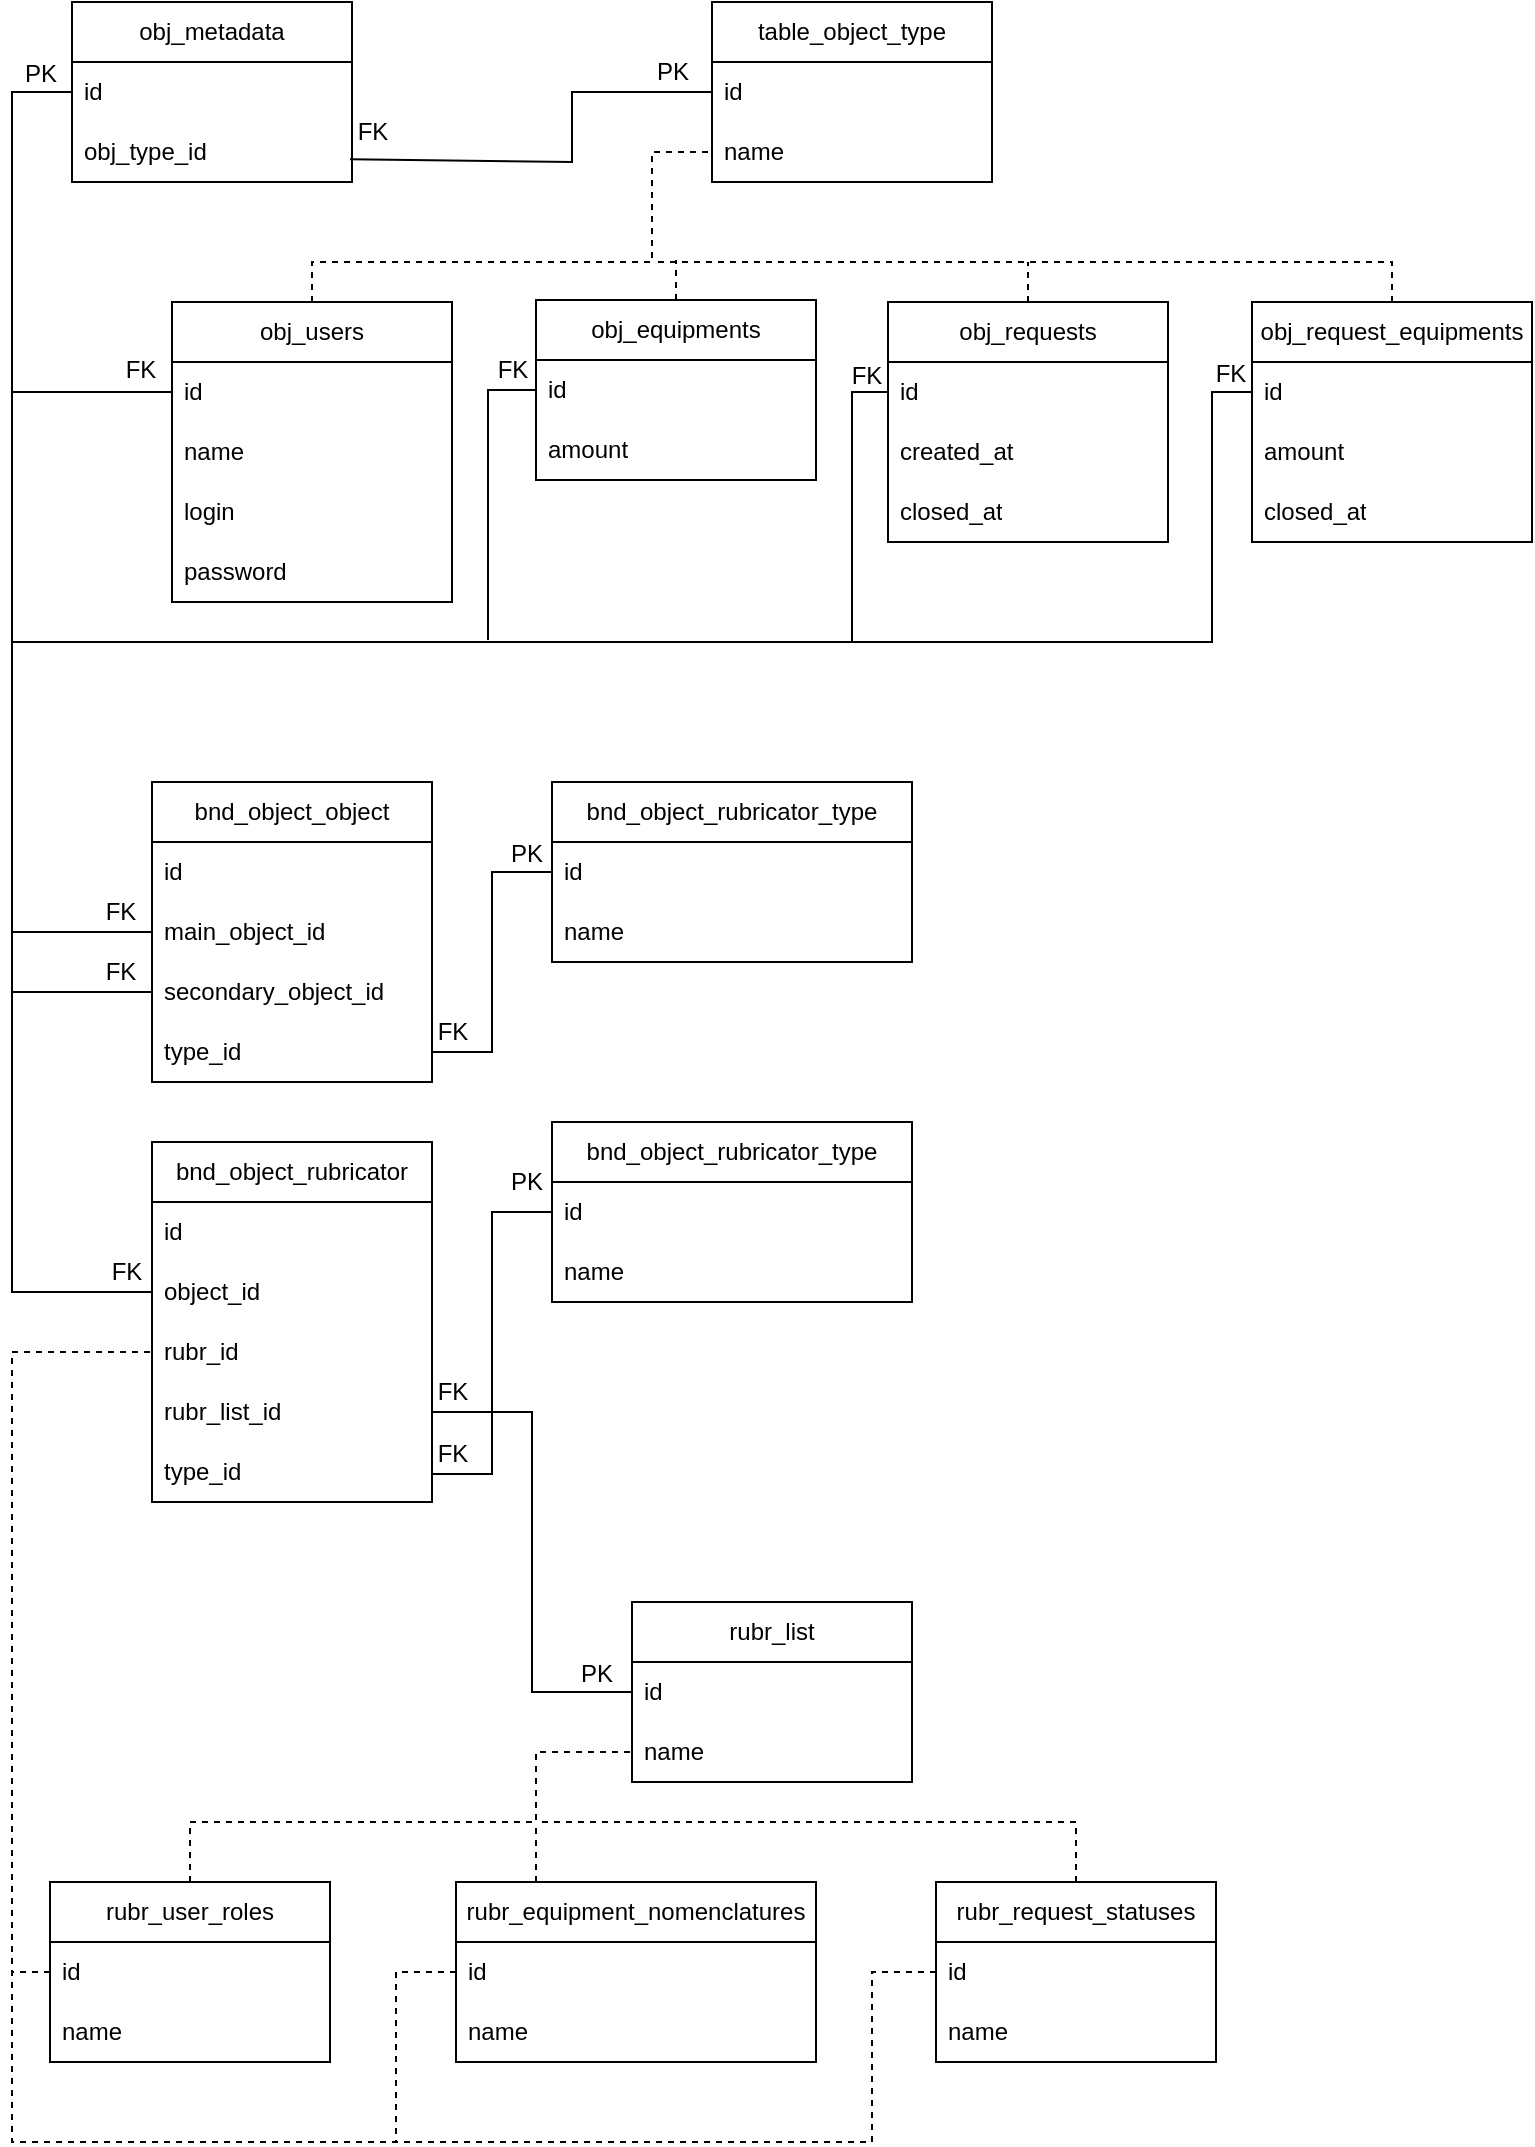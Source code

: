 <mxfile version="26.2.15">
  <diagram name="Страница — 1" id="bLrMLPar97oH9QPDvLtB">
    <mxGraphModel dx="888" dy="522" grid="1" gridSize="10" guides="1" tooltips="1" connect="1" arrows="1" fold="1" page="1" pageScale="1" pageWidth="827" pageHeight="1169" math="0" shadow="0">
      <root>
        <mxCell id="0" />
        <mxCell id="1" parent="0" />
        <mxCell id="9yVn5tu1MOSAHcyBRN-_-1" value="obj_users" style="swimlane;fontStyle=0;childLayout=stackLayout;horizontal=1;startSize=30;horizontalStack=0;resizeParent=1;resizeParentMax=0;resizeLast=0;collapsible=1;marginBottom=0;whiteSpace=wrap;html=1;" parent="1" vertex="1">
          <mxGeometry x="120" y="160" width="140" height="150" as="geometry" />
        </mxCell>
        <mxCell id="mxWsvHkhdjBiguELYli5-2" value="" style="endArrow=none;html=1;rounded=0;entryX=0;entryY=0.5;entryDx=0;entryDy=0;" parent="9yVn5tu1MOSAHcyBRN-_-1" target="9yVn5tu1MOSAHcyBRN-_-2" edge="1">
          <mxGeometry width="50" height="50" relative="1" as="geometry">
            <mxPoint x="-80" y="45" as="sourcePoint" />
            <mxPoint x="-50" y="100" as="targetPoint" />
            <Array as="points" />
          </mxGeometry>
        </mxCell>
        <mxCell id="9yVn5tu1MOSAHcyBRN-_-2" value="id" style="text;strokeColor=none;fillColor=none;align=left;verticalAlign=middle;spacingLeft=4;spacingRight=4;overflow=hidden;points=[[0,0.5],[1,0.5]];portConstraint=eastwest;rotatable=0;whiteSpace=wrap;html=1;" parent="9yVn5tu1MOSAHcyBRN-_-1" vertex="1">
          <mxGeometry y="30" width="140" height="30" as="geometry" />
        </mxCell>
        <mxCell id="9yVn5tu1MOSAHcyBRN-_-3" value="name" style="text;strokeColor=none;fillColor=none;align=left;verticalAlign=middle;spacingLeft=4;spacingRight=4;overflow=hidden;points=[[0,0.5],[1,0.5]];portConstraint=eastwest;rotatable=0;whiteSpace=wrap;html=1;" parent="9yVn5tu1MOSAHcyBRN-_-1" vertex="1">
          <mxGeometry y="60" width="140" height="30" as="geometry" />
        </mxCell>
        <mxCell id="9yVn5tu1MOSAHcyBRN-_-4" value="login" style="text;strokeColor=none;fillColor=none;align=left;verticalAlign=middle;spacingLeft=4;spacingRight=4;overflow=hidden;points=[[0,0.5],[1,0.5]];portConstraint=eastwest;rotatable=0;whiteSpace=wrap;html=1;" parent="9yVn5tu1MOSAHcyBRN-_-1" vertex="1">
          <mxGeometry y="90" width="140" height="30" as="geometry" />
        </mxCell>
        <mxCell id="9yVn5tu1MOSAHcyBRN-_-5" value="password" style="text;strokeColor=none;fillColor=none;align=left;verticalAlign=middle;spacingLeft=4;spacingRight=4;overflow=hidden;points=[[0,0.5],[1,0.5]];portConstraint=eastwest;rotatable=0;whiteSpace=wrap;html=1;" parent="9yVn5tu1MOSAHcyBRN-_-1" vertex="1">
          <mxGeometry y="120" width="140" height="30" as="geometry" />
        </mxCell>
        <mxCell id="9yVn5tu1MOSAHcyBRN-_-6" value="obj_equipments" style="swimlane;fontStyle=0;childLayout=stackLayout;horizontal=1;startSize=30;horizontalStack=0;resizeParent=1;resizeParentMax=0;resizeLast=0;collapsible=1;marginBottom=0;whiteSpace=wrap;html=1;" parent="1" vertex="1">
          <mxGeometry x="302" y="159" width="140" height="90" as="geometry" />
        </mxCell>
        <mxCell id="9yVn5tu1MOSAHcyBRN-_-7" value="id" style="text;strokeColor=none;fillColor=none;align=left;verticalAlign=middle;spacingLeft=4;spacingRight=4;overflow=hidden;points=[[0,0.5],[1,0.5]];portConstraint=eastwest;rotatable=0;whiteSpace=wrap;html=1;" parent="9yVn5tu1MOSAHcyBRN-_-6" vertex="1">
          <mxGeometry y="30" width="140" height="30" as="geometry" />
        </mxCell>
        <mxCell id="9yVn5tu1MOSAHcyBRN-_-8" value="amount" style="text;strokeColor=none;fillColor=none;align=left;verticalAlign=middle;spacingLeft=4;spacingRight=4;overflow=hidden;points=[[0,0.5],[1,0.5]];portConstraint=eastwest;rotatable=0;whiteSpace=wrap;html=1;" parent="9yVn5tu1MOSAHcyBRN-_-6" vertex="1">
          <mxGeometry y="60" width="140" height="30" as="geometry" />
        </mxCell>
        <mxCell id="9yVn5tu1MOSAHcyBRN-_-10" value="obj_requests" style="swimlane;fontStyle=0;childLayout=stackLayout;horizontal=1;startSize=30;horizontalStack=0;resizeParent=1;resizeParentMax=0;resizeLast=0;collapsible=1;marginBottom=0;whiteSpace=wrap;html=1;" parent="1" vertex="1">
          <mxGeometry x="478" y="160" width="140" height="120" as="geometry" />
        </mxCell>
        <mxCell id="9yVn5tu1MOSAHcyBRN-_-11" value="id" style="text;strokeColor=none;fillColor=none;align=left;verticalAlign=middle;spacingLeft=4;spacingRight=4;overflow=hidden;points=[[0,0.5],[1,0.5]];portConstraint=eastwest;rotatable=0;whiteSpace=wrap;html=1;" parent="9yVn5tu1MOSAHcyBRN-_-10" vertex="1">
          <mxGeometry y="30" width="140" height="30" as="geometry" />
        </mxCell>
        <mxCell id="9yVn5tu1MOSAHcyBRN-_-12" value="created_at" style="text;strokeColor=none;fillColor=none;align=left;verticalAlign=middle;spacingLeft=4;spacingRight=4;overflow=hidden;points=[[0,0.5],[1,0.5]];portConstraint=eastwest;rotatable=0;whiteSpace=wrap;html=1;" parent="9yVn5tu1MOSAHcyBRN-_-10" vertex="1">
          <mxGeometry y="60" width="140" height="30" as="geometry" />
        </mxCell>
        <mxCell id="9yVn5tu1MOSAHcyBRN-_-13" value="closed_at" style="text;strokeColor=none;fillColor=none;align=left;verticalAlign=middle;spacingLeft=4;spacingRight=4;overflow=hidden;points=[[0,0.5],[1,0.5]];portConstraint=eastwest;rotatable=0;whiteSpace=wrap;html=1;" parent="9yVn5tu1MOSAHcyBRN-_-10" vertex="1">
          <mxGeometry y="90" width="140" height="30" as="geometry" />
        </mxCell>
        <mxCell id="9yVn5tu1MOSAHcyBRN-_-14" value="obj_request_equipments" style="swimlane;fontStyle=0;childLayout=stackLayout;horizontal=1;startSize=30;horizontalStack=0;resizeParent=1;resizeParentMax=0;resizeLast=0;collapsible=1;marginBottom=0;whiteSpace=wrap;html=1;" parent="1" vertex="1">
          <mxGeometry x="660" y="160" width="140" height="120" as="geometry" />
        </mxCell>
        <mxCell id="9yVn5tu1MOSAHcyBRN-_-15" value="id" style="text;strokeColor=none;fillColor=none;align=left;verticalAlign=middle;spacingLeft=4;spacingRight=4;overflow=hidden;points=[[0,0.5],[1,0.5]];portConstraint=eastwest;rotatable=0;whiteSpace=wrap;html=1;" parent="9yVn5tu1MOSAHcyBRN-_-14" vertex="1">
          <mxGeometry y="30" width="140" height="30" as="geometry" />
        </mxCell>
        <mxCell id="9yVn5tu1MOSAHcyBRN-_-16" value="amount" style="text;strokeColor=none;fillColor=none;align=left;verticalAlign=middle;spacingLeft=4;spacingRight=4;overflow=hidden;points=[[0,0.5],[1,0.5]];portConstraint=eastwest;rotatable=0;whiteSpace=wrap;html=1;" parent="9yVn5tu1MOSAHcyBRN-_-14" vertex="1">
          <mxGeometry y="60" width="140" height="30" as="geometry" />
        </mxCell>
        <mxCell id="9yVn5tu1MOSAHcyBRN-_-17" value="closed_at" style="text;strokeColor=none;fillColor=none;align=left;verticalAlign=middle;spacingLeft=4;spacingRight=4;overflow=hidden;points=[[0,0.5],[1,0.5]];portConstraint=eastwest;rotatable=0;whiteSpace=wrap;html=1;" parent="9yVn5tu1MOSAHcyBRN-_-14" vertex="1">
          <mxGeometry y="90" width="140" height="30" as="geometry" />
        </mxCell>
        <mxCell id="9yVn5tu1MOSAHcyBRN-_-18" value="table_object_type" style="swimlane;fontStyle=0;childLayout=stackLayout;horizontal=1;startSize=30;horizontalStack=0;resizeParent=1;resizeParentMax=0;resizeLast=0;collapsible=1;marginBottom=0;whiteSpace=wrap;html=1;" parent="1" vertex="1">
          <mxGeometry x="390" y="10" width="140" height="90" as="geometry" />
        </mxCell>
        <mxCell id="9yVn5tu1MOSAHcyBRN-_-19" value="id" style="text;strokeColor=none;fillColor=none;align=left;verticalAlign=middle;spacingLeft=4;spacingRight=4;overflow=hidden;points=[[0,0.5],[1,0.5]];portConstraint=eastwest;rotatable=0;whiteSpace=wrap;html=1;" parent="9yVn5tu1MOSAHcyBRN-_-18" vertex="1">
          <mxGeometry y="30" width="140" height="30" as="geometry" />
        </mxCell>
        <mxCell id="9yVn5tu1MOSAHcyBRN-_-20" value="name" style="text;strokeColor=none;fillColor=none;align=left;verticalAlign=middle;spacingLeft=4;spacingRight=4;overflow=hidden;points=[[0,0.5],[1,0.5]];portConstraint=eastwest;rotatable=0;whiteSpace=wrap;html=1;" parent="9yVn5tu1MOSAHcyBRN-_-18" vertex="1">
          <mxGeometry y="60" width="140" height="30" as="geometry" />
        </mxCell>
        <mxCell id="9yVn5tu1MOSAHcyBRN-_-27" value="obj_metadata" style="swimlane;fontStyle=0;childLayout=stackLayout;horizontal=1;startSize=30;horizontalStack=0;resizeParent=1;resizeParentMax=0;resizeLast=0;collapsible=1;marginBottom=0;whiteSpace=wrap;html=1;" parent="1" vertex="1">
          <mxGeometry x="70" y="10" width="140" height="90" as="geometry" />
        </mxCell>
        <mxCell id="9yVn5tu1MOSAHcyBRN-_-28" value="id" style="text;strokeColor=none;fillColor=none;align=left;verticalAlign=middle;spacingLeft=4;spacingRight=4;overflow=hidden;points=[[0,0.5],[1,0.5]];portConstraint=eastwest;rotatable=0;whiteSpace=wrap;html=1;" parent="9yVn5tu1MOSAHcyBRN-_-27" vertex="1">
          <mxGeometry y="30" width="140" height="30" as="geometry" />
        </mxCell>
        <mxCell id="9yVn5tu1MOSAHcyBRN-_-29" value="obj_type_id" style="text;strokeColor=none;fillColor=none;align=left;verticalAlign=middle;spacingLeft=4;spacingRight=4;overflow=hidden;points=[[0,0.5],[1,0.5]];portConstraint=eastwest;rotatable=0;whiteSpace=wrap;html=1;" parent="9yVn5tu1MOSAHcyBRN-_-27" vertex="1">
          <mxGeometry y="60" width="140" height="30" as="geometry" />
        </mxCell>
        <mxCell id="9yVn5tu1MOSAHcyBRN-_-31" value="" style="endArrow=none;html=1;rounded=0;exitX=0.993;exitY=0.621;exitDx=0;exitDy=0;entryX=0;entryY=0.5;entryDx=0;entryDy=0;exitPerimeter=0;" parent="1" source="9yVn5tu1MOSAHcyBRN-_-29" target="9yVn5tu1MOSAHcyBRN-_-19" edge="1">
          <mxGeometry width="50" height="50" relative="1" as="geometry">
            <mxPoint x="400" y="310" as="sourcePoint" />
            <mxPoint x="450" y="260" as="targetPoint" />
            <Array as="points">
              <mxPoint x="320" y="90" />
              <mxPoint x="320" y="55" />
            </Array>
          </mxGeometry>
        </mxCell>
        <mxCell id="9yVn5tu1MOSAHcyBRN-_-37" value="bnd_object_rubricator" style="swimlane;fontStyle=0;childLayout=stackLayout;horizontal=1;startSize=30;horizontalStack=0;resizeParent=1;resizeParentMax=0;resizeLast=0;collapsible=1;marginBottom=0;whiteSpace=wrap;html=1;" parent="1" vertex="1">
          <mxGeometry x="110" y="580" width="140" height="180" as="geometry" />
        </mxCell>
        <mxCell id="9yVn5tu1MOSAHcyBRN-_-38" value="id" style="text;strokeColor=none;fillColor=none;align=left;verticalAlign=middle;spacingLeft=4;spacingRight=4;overflow=hidden;points=[[0,0.5],[1,0.5]];portConstraint=eastwest;rotatable=0;whiteSpace=wrap;html=1;" parent="9yVn5tu1MOSAHcyBRN-_-37" vertex="1">
          <mxGeometry y="30" width="140" height="30" as="geometry" />
        </mxCell>
        <mxCell id="9yVn5tu1MOSAHcyBRN-_-39" value="object_id" style="text;strokeColor=none;fillColor=none;align=left;verticalAlign=middle;spacingLeft=4;spacingRight=4;overflow=hidden;points=[[0,0.5],[1,0.5]];portConstraint=eastwest;rotatable=0;whiteSpace=wrap;html=1;" parent="9yVn5tu1MOSAHcyBRN-_-37" vertex="1">
          <mxGeometry y="60" width="140" height="30" as="geometry" />
        </mxCell>
        <mxCell id="9yVn5tu1MOSAHcyBRN-_-42" value="rubr_id" style="text;strokeColor=none;fillColor=none;align=left;verticalAlign=middle;spacingLeft=4;spacingRight=4;overflow=hidden;points=[[0,0.5],[1,0.5]];portConstraint=eastwest;rotatable=0;whiteSpace=wrap;html=1;" parent="9yVn5tu1MOSAHcyBRN-_-37" vertex="1">
          <mxGeometry y="90" width="140" height="30" as="geometry" />
        </mxCell>
        <mxCell id="9yVn5tu1MOSAHcyBRN-_-40" value="rubr_list_id" style="text;strokeColor=none;fillColor=none;align=left;verticalAlign=middle;spacingLeft=4;spacingRight=4;overflow=hidden;points=[[0,0.5],[1,0.5]];portConstraint=eastwest;rotatable=0;whiteSpace=wrap;html=1;" parent="9yVn5tu1MOSAHcyBRN-_-37" vertex="1">
          <mxGeometry y="120" width="140" height="30" as="geometry" />
        </mxCell>
        <mxCell id="9yVn5tu1MOSAHcyBRN-_-43" value="type_id" style="text;strokeColor=none;fillColor=none;align=left;verticalAlign=middle;spacingLeft=4;spacingRight=4;overflow=hidden;points=[[0,0.5],[1,0.5]];portConstraint=eastwest;rotatable=0;whiteSpace=wrap;html=1;" parent="9yVn5tu1MOSAHcyBRN-_-37" vertex="1">
          <mxGeometry y="150" width="140" height="30" as="geometry" />
        </mxCell>
        <mxCell id="9yVn5tu1MOSAHcyBRN-_-45" value="bnd_object_rubricator_type" style="swimlane;fontStyle=0;childLayout=stackLayout;horizontal=1;startSize=30;horizontalStack=0;resizeParent=1;resizeParentMax=0;resizeLast=0;collapsible=1;marginBottom=0;whiteSpace=wrap;html=1;" parent="1" vertex="1">
          <mxGeometry x="310" y="570" width="180" height="90" as="geometry" />
        </mxCell>
        <mxCell id="9yVn5tu1MOSAHcyBRN-_-46" value="id" style="text;strokeColor=none;fillColor=none;align=left;verticalAlign=middle;spacingLeft=4;spacingRight=4;overflow=hidden;points=[[0,0.5],[1,0.5]];portConstraint=eastwest;rotatable=0;whiteSpace=wrap;html=1;" parent="9yVn5tu1MOSAHcyBRN-_-45" vertex="1">
          <mxGeometry y="30" width="180" height="30" as="geometry" />
        </mxCell>
        <mxCell id="9yVn5tu1MOSAHcyBRN-_-47" value="name" style="text;strokeColor=none;fillColor=none;align=left;verticalAlign=middle;spacingLeft=4;spacingRight=4;overflow=hidden;points=[[0,0.5],[1,0.5]];portConstraint=eastwest;rotatable=0;whiteSpace=wrap;html=1;" parent="9yVn5tu1MOSAHcyBRN-_-45" vertex="1">
          <mxGeometry y="60" width="180" height="30" as="geometry" />
        </mxCell>
        <mxCell id="9yVn5tu1MOSAHcyBRN-_-50" value="bnd_object_object" style="swimlane;fontStyle=0;childLayout=stackLayout;horizontal=1;startSize=30;horizontalStack=0;resizeParent=1;resizeParentMax=0;resizeLast=0;collapsible=1;marginBottom=0;whiteSpace=wrap;html=1;" parent="1" vertex="1">
          <mxGeometry x="110" y="400" width="140" height="150" as="geometry" />
        </mxCell>
        <mxCell id="9yVn5tu1MOSAHcyBRN-_-51" value="id" style="text;strokeColor=none;fillColor=none;align=left;verticalAlign=middle;spacingLeft=4;spacingRight=4;overflow=hidden;points=[[0,0.5],[1,0.5]];portConstraint=eastwest;rotatable=0;whiteSpace=wrap;html=1;" parent="9yVn5tu1MOSAHcyBRN-_-50" vertex="1">
          <mxGeometry y="30" width="140" height="30" as="geometry" />
        </mxCell>
        <mxCell id="9yVn5tu1MOSAHcyBRN-_-52" value="main_object_id" style="text;strokeColor=none;fillColor=none;align=left;verticalAlign=middle;spacingLeft=4;spacingRight=4;overflow=hidden;points=[[0,0.5],[1,0.5]];portConstraint=eastwest;rotatable=0;whiteSpace=wrap;html=1;" parent="9yVn5tu1MOSAHcyBRN-_-50" vertex="1">
          <mxGeometry y="60" width="140" height="30" as="geometry" />
        </mxCell>
        <mxCell id="9yVn5tu1MOSAHcyBRN-_-53" value="secondary_object_id" style="text;strokeColor=none;fillColor=none;align=left;verticalAlign=middle;spacingLeft=4;spacingRight=4;overflow=hidden;points=[[0,0.5],[1,0.5]];portConstraint=eastwest;rotatable=0;whiteSpace=wrap;html=1;" parent="9yVn5tu1MOSAHcyBRN-_-50" vertex="1">
          <mxGeometry y="90" width="140" height="30" as="geometry" />
        </mxCell>
        <mxCell id="9yVn5tu1MOSAHcyBRN-_-56" value="type_id" style="text;strokeColor=none;fillColor=none;align=left;verticalAlign=middle;spacingLeft=4;spacingRight=4;overflow=hidden;points=[[0,0.5],[1,0.5]];portConstraint=eastwest;rotatable=0;whiteSpace=wrap;html=1;" parent="9yVn5tu1MOSAHcyBRN-_-50" vertex="1">
          <mxGeometry y="120" width="140" height="30" as="geometry" />
        </mxCell>
        <mxCell id="9yVn5tu1MOSAHcyBRN-_-57" value="bnd_object_rubricator_type" style="swimlane;fontStyle=0;childLayout=stackLayout;horizontal=1;startSize=30;horizontalStack=0;resizeParent=1;resizeParentMax=0;resizeLast=0;collapsible=1;marginBottom=0;whiteSpace=wrap;html=1;" parent="1" vertex="1">
          <mxGeometry x="310" y="400" width="180" height="90" as="geometry" />
        </mxCell>
        <mxCell id="9yVn5tu1MOSAHcyBRN-_-58" value="id" style="text;strokeColor=none;fillColor=none;align=left;verticalAlign=middle;spacingLeft=4;spacingRight=4;overflow=hidden;points=[[0,0.5],[1,0.5]];portConstraint=eastwest;rotatable=0;whiteSpace=wrap;html=1;" parent="9yVn5tu1MOSAHcyBRN-_-57" vertex="1">
          <mxGeometry y="30" width="180" height="30" as="geometry" />
        </mxCell>
        <mxCell id="9yVn5tu1MOSAHcyBRN-_-59" value="name" style="text;strokeColor=none;fillColor=none;align=left;verticalAlign=middle;spacingLeft=4;spacingRight=4;overflow=hidden;points=[[0,0.5],[1,0.5]];portConstraint=eastwest;rotatable=0;whiteSpace=wrap;html=1;" parent="9yVn5tu1MOSAHcyBRN-_-57" vertex="1">
          <mxGeometry y="60" width="180" height="30" as="geometry" />
        </mxCell>
        <mxCell id="9yVn5tu1MOSAHcyBRN-_-61" value="rubr_list" style="swimlane;fontStyle=0;childLayout=stackLayout;horizontal=1;startSize=30;horizontalStack=0;resizeParent=1;resizeParentMax=0;resizeLast=0;collapsible=1;marginBottom=0;whiteSpace=wrap;html=1;" parent="1" vertex="1">
          <mxGeometry x="350" y="810" width="140" height="90" as="geometry" />
        </mxCell>
        <mxCell id="9yVn5tu1MOSAHcyBRN-_-62" value="id" style="text;strokeColor=none;fillColor=none;align=left;verticalAlign=middle;spacingLeft=4;spacingRight=4;overflow=hidden;points=[[0,0.5],[1,0.5]];portConstraint=eastwest;rotatable=0;whiteSpace=wrap;html=1;" parent="9yVn5tu1MOSAHcyBRN-_-61" vertex="1">
          <mxGeometry y="30" width="140" height="30" as="geometry" />
        </mxCell>
        <mxCell id="9yVn5tu1MOSAHcyBRN-_-63" value="name" style="text;strokeColor=none;fillColor=none;align=left;verticalAlign=middle;spacingLeft=4;spacingRight=4;overflow=hidden;points=[[0,0.5],[1,0.5]];portConstraint=eastwest;rotatable=0;whiteSpace=wrap;html=1;" parent="9yVn5tu1MOSAHcyBRN-_-61" vertex="1">
          <mxGeometry y="60" width="140" height="30" as="geometry" />
        </mxCell>
        <mxCell id="9yVn5tu1MOSAHcyBRN-_-64" value="rubr_user_roles" style="swimlane;fontStyle=0;childLayout=stackLayout;horizontal=1;startSize=30;horizontalStack=0;resizeParent=1;resizeParentMax=0;resizeLast=0;collapsible=1;marginBottom=0;whiteSpace=wrap;html=1;" parent="1" vertex="1">
          <mxGeometry x="59" y="950" width="140" height="90" as="geometry" />
        </mxCell>
        <mxCell id="9yVn5tu1MOSAHcyBRN-_-65" value="id" style="text;strokeColor=none;fillColor=none;align=left;verticalAlign=middle;spacingLeft=4;spacingRight=4;overflow=hidden;points=[[0,0.5],[1,0.5]];portConstraint=eastwest;rotatable=0;whiteSpace=wrap;html=1;" parent="9yVn5tu1MOSAHcyBRN-_-64" vertex="1">
          <mxGeometry y="30" width="140" height="30" as="geometry" />
        </mxCell>
        <mxCell id="9yVn5tu1MOSAHcyBRN-_-66" value="name" style="text;strokeColor=none;fillColor=none;align=left;verticalAlign=middle;spacingLeft=4;spacingRight=4;overflow=hidden;points=[[0,0.5],[1,0.5]];portConstraint=eastwest;rotatable=0;whiteSpace=wrap;html=1;" parent="9yVn5tu1MOSAHcyBRN-_-64" vertex="1">
          <mxGeometry y="60" width="140" height="30" as="geometry" />
        </mxCell>
        <mxCell id="9yVn5tu1MOSAHcyBRN-_-68" value="rubr_request_statuses" style="swimlane;fontStyle=0;childLayout=stackLayout;horizontal=1;startSize=30;horizontalStack=0;resizeParent=1;resizeParentMax=0;resizeLast=0;collapsible=1;marginBottom=0;whiteSpace=wrap;html=1;" parent="1" vertex="1">
          <mxGeometry x="502" y="950" width="140" height="90" as="geometry" />
        </mxCell>
        <mxCell id="9yVn5tu1MOSAHcyBRN-_-69" value="id" style="text;strokeColor=none;fillColor=none;align=left;verticalAlign=middle;spacingLeft=4;spacingRight=4;overflow=hidden;points=[[0,0.5],[1,0.5]];portConstraint=eastwest;rotatable=0;whiteSpace=wrap;html=1;" parent="9yVn5tu1MOSAHcyBRN-_-68" vertex="1">
          <mxGeometry y="30" width="140" height="30" as="geometry" />
        </mxCell>
        <mxCell id="9yVn5tu1MOSAHcyBRN-_-70" value="name" style="text;strokeColor=none;fillColor=none;align=left;verticalAlign=middle;spacingLeft=4;spacingRight=4;overflow=hidden;points=[[0,0.5],[1,0.5]];portConstraint=eastwest;rotatable=0;whiteSpace=wrap;html=1;" parent="9yVn5tu1MOSAHcyBRN-_-68" vertex="1">
          <mxGeometry y="60" width="140" height="30" as="geometry" />
        </mxCell>
        <mxCell id="9yVn5tu1MOSAHcyBRN-_-71" value="rubr_equipment_nomenclatures" style="swimlane;fontStyle=0;childLayout=stackLayout;horizontal=1;startSize=30;horizontalStack=0;resizeParent=1;resizeParentMax=0;resizeLast=0;collapsible=1;marginBottom=0;whiteSpace=wrap;html=1;" parent="1" vertex="1">
          <mxGeometry x="262" y="950" width="180" height="90" as="geometry" />
        </mxCell>
        <mxCell id="9yVn5tu1MOSAHcyBRN-_-72" value="id" style="text;strokeColor=none;fillColor=none;align=left;verticalAlign=middle;spacingLeft=4;spacingRight=4;overflow=hidden;points=[[0,0.5],[1,0.5]];portConstraint=eastwest;rotatable=0;whiteSpace=wrap;html=1;" parent="9yVn5tu1MOSAHcyBRN-_-71" vertex="1">
          <mxGeometry y="30" width="180" height="30" as="geometry" />
        </mxCell>
        <mxCell id="9yVn5tu1MOSAHcyBRN-_-73" value="name" style="text;strokeColor=none;fillColor=none;align=left;verticalAlign=middle;spacingLeft=4;spacingRight=4;overflow=hidden;points=[[0,0.5],[1,0.5]];portConstraint=eastwest;rotatable=0;whiteSpace=wrap;html=1;" parent="9yVn5tu1MOSAHcyBRN-_-71" vertex="1">
          <mxGeometry y="60" width="180" height="30" as="geometry" />
        </mxCell>
        <mxCell id="y9WzkXpqN7y2kiezJbfK-1" value="FK" style="text;html=1;align=center;verticalAlign=middle;resizable=0;points=[];autosize=1;strokeColor=none;fillColor=none;" parent="1" vertex="1">
          <mxGeometry x="200" y="60" width="40" height="30" as="geometry" />
        </mxCell>
        <mxCell id="y9WzkXpqN7y2kiezJbfK-2" value="P&lt;span style=&quot;background-color: transparent; color: light-dark(rgb(0, 0, 0), rgb(255, 255, 255));&quot;&gt;K&lt;/span&gt;" style="text;html=1;align=center;verticalAlign=middle;resizable=0;points=[];autosize=1;strokeColor=none;fillColor=none;" parent="1" vertex="1">
          <mxGeometry x="350" y="30" width="40" height="30" as="geometry" />
        </mxCell>
        <mxCell id="y9WzkXpqN7y2kiezJbfK-3" value="" style="endArrow=none;html=1;rounded=0;exitX=0;exitY=0.5;exitDx=0;exitDy=0;entryX=0;entryY=0.5;entryDx=0;entryDy=0;" parent="1" source="9yVn5tu1MOSAHcyBRN-_-52" target="9yVn5tu1MOSAHcyBRN-_-28" edge="1">
          <mxGeometry width="50" height="50" relative="1" as="geometry">
            <mxPoint x="10" y="374" as="sourcePoint" />
            <mxPoint x="40" y="50" as="targetPoint" />
            <Array as="points">
              <mxPoint x="40" y="475" />
              <mxPoint x="40" y="55" />
            </Array>
          </mxGeometry>
        </mxCell>
        <mxCell id="y9WzkXpqN7y2kiezJbfK-4" value="FK" style="text;html=1;align=center;verticalAlign=middle;resizable=0;points=[];autosize=1;strokeColor=none;fillColor=none;" parent="1" vertex="1">
          <mxGeometry x="74" y="450" width="40" height="30" as="geometry" />
        </mxCell>
        <mxCell id="y9WzkXpqN7y2kiezJbfK-6" value="P&lt;span style=&quot;background-color: transparent; color: light-dark(rgb(0, 0, 0), rgb(255, 255, 255));&quot;&gt;K&lt;/span&gt;" style="text;html=1;align=center;verticalAlign=middle;resizable=0;points=[];autosize=1;strokeColor=none;fillColor=none;" parent="1" vertex="1">
          <mxGeometry x="34" y="31" width="40" height="30" as="geometry" />
        </mxCell>
        <mxCell id="y9WzkXpqN7y2kiezJbfK-7" value="" style="endArrow=none;html=1;rounded=0;entryX=0;entryY=0.5;entryDx=0;entryDy=0;" parent="1" target="9yVn5tu1MOSAHcyBRN-_-53" edge="1">
          <mxGeometry width="50" height="50" relative="1" as="geometry">
            <mxPoint x="40" y="470" as="sourcePoint" />
            <mxPoint x="100" y="530" as="targetPoint" />
            <Array as="points">
              <mxPoint x="40" y="505" />
            </Array>
          </mxGeometry>
        </mxCell>
        <mxCell id="y9WzkXpqN7y2kiezJbfK-8" value="FK" style="text;html=1;align=center;verticalAlign=middle;resizable=0;points=[];autosize=1;strokeColor=none;fillColor=none;" parent="1" vertex="1">
          <mxGeometry x="74" y="480" width="40" height="30" as="geometry" />
        </mxCell>
        <mxCell id="y9WzkXpqN7y2kiezJbfK-9" value="" style="endArrow=none;html=1;rounded=0;entryX=0;entryY=0.5;entryDx=0;entryDy=0;exitX=1;exitY=0.5;exitDx=0;exitDy=0;" parent="1" source="9yVn5tu1MOSAHcyBRN-_-40" target="9yVn5tu1MOSAHcyBRN-_-62" edge="1">
          <mxGeometry width="50" height="50" relative="1" as="geometry">
            <mxPoint x="270" y="800" as="sourcePoint" />
            <mxPoint x="340" y="835" as="targetPoint" />
            <Array as="points">
              <mxPoint x="300" y="715" />
              <mxPoint x="300" y="855" />
            </Array>
          </mxGeometry>
        </mxCell>
        <mxCell id="y9WzkXpqN7y2kiezJbfK-10" value="" style="endArrow=none;html=1;rounded=0;entryX=0;entryY=0.5;entryDx=0;entryDy=0;exitX=1;exitY=0.5;exitDx=0;exitDy=0;" parent="1" source="9yVn5tu1MOSAHcyBRN-_-56" target="9yVn5tu1MOSAHcyBRN-_-58" edge="1">
          <mxGeometry width="50" height="50" relative="1" as="geometry">
            <mxPoint x="335" y="500" as="sourcePoint" />
            <mxPoint x="405" y="535" as="targetPoint" />
            <Array as="points">
              <mxPoint x="280" y="535" />
              <mxPoint x="280" y="445" />
            </Array>
          </mxGeometry>
        </mxCell>
        <mxCell id="y9WzkXpqN7y2kiezJbfK-11" value="FK" style="text;html=1;align=center;verticalAlign=middle;resizable=0;points=[];autosize=1;strokeColor=none;fillColor=none;" parent="1" vertex="1">
          <mxGeometry x="240" y="510" width="40" height="30" as="geometry" />
        </mxCell>
        <mxCell id="y9WzkXpqN7y2kiezJbfK-12" value="PK" style="text;html=1;align=center;verticalAlign=middle;resizable=0;points=[];autosize=1;strokeColor=none;fillColor=none;" parent="1" vertex="1">
          <mxGeometry x="277" y="421" width="40" height="30" as="geometry" />
        </mxCell>
        <mxCell id="y9WzkXpqN7y2kiezJbfK-14" value="" style="endArrow=none;html=1;rounded=0;entryX=0;entryY=0.5;entryDx=0;entryDy=0;" parent="1" edge="1">
          <mxGeometry width="50" height="50" relative="1" as="geometry">
            <mxPoint x="40" y="500" as="sourcePoint" />
            <mxPoint x="110" y="655" as="targetPoint" />
            <Array as="points">
              <mxPoint x="40" y="655" />
            </Array>
          </mxGeometry>
        </mxCell>
        <mxCell id="y9WzkXpqN7y2kiezJbfK-15" value="FK" style="text;html=1;align=center;verticalAlign=middle;resizable=0;points=[];autosize=1;strokeColor=none;fillColor=none;" parent="1" vertex="1">
          <mxGeometry x="77" y="630" width="40" height="30" as="geometry" />
        </mxCell>
        <mxCell id="y9WzkXpqN7y2kiezJbfK-16" value="FK" style="text;html=1;align=center;verticalAlign=middle;resizable=0;points=[];autosize=1;strokeColor=none;fillColor=none;" parent="1" vertex="1">
          <mxGeometry x="240" y="690" width="40" height="30" as="geometry" />
        </mxCell>
        <mxCell id="y9WzkXpqN7y2kiezJbfK-17" value="PK" style="text;html=1;align=center;verticalAlign=middle;resizable=0;points=[];autosize=1;strokeColor=none;fillColor=none;" parent="1" vertex="1">
          <mxGeometry x="312" y="831" width="40" height="30" as="geometry" />
        </mxCell>
        <mxCell id="y9WzkXpqN7y2kiezJbfK-21" value="" style="endArrow=none;html=1;rounded=0;entryX=0;entryY=0.5;entryDx=0;entryDy=0;exitX=1;exitY=0.5;exitDx=0;exitDy=0;" parent="1" target="9yVn5tu1MOSAHcyBRN-_-46" edge="1">
          <mxGeometry width="50" height="50" relative="1" as="geometry">
            <mxPoint x="250" y="746" as="sourcePoint" />
            <mxPoint x="310" y="656" as="targetPoint" />
            <Array as="points">
              <mxPoint x="280" y="746" />
              <mxPoint x="280" y="615" />
            </Array>
          </mxGeometry>
        </mxCell>
        <mxCell id="y9WzkXpqN7y2kiezJbfK-22" value="FK" style="text;html=1;align=center;verticalAlign=middle;resizable=0;points=[];autosize=1;strokeColor=none;fillColor=none;" parent="1" vertex="1">
          <mxGeometry x="240" y="721" width="40" height="30" as="geometry" />
        </mxCell>
        <mxCell id="y9WzkXpqN7y2kiezJbfK-23" value="PK" style="text;html=1;align=center;verticalAlign=middle;resizable=0;points=[];autosize=1;strokeColor=none;fillColor=none;" parent="1" vertex="1">
          <mxGeometry x="277" y="585" width="40" height="30" as="geometry" />
        </mxCell>
        <mxCell id="y9WzkXpqN7y2kiezJbfK-25" value="" style="endArrow=none;html=1;rounded=0;exitX=0.5;exitY=0;exitDx=0;exitDy=0;entryX=0;entryY=0.5;entryDx=0;entryDy=0;dashed=1;" parent="1" source="9yVn5tu1MOSAHcyBRN-_-1" target="9yVn5tu1MOSAHcyBRN-_-20" edge="1">
          <mxGeometry width="50" height="50" relative="1" as="geometry">
            <mxPoint x="219" y="99" as="sourcePoint" />
            <mxPoint x="400" y="65" as="targetPoint" />
            <Array as="points">
              <mxPoint x="190" y="140" />
              <mxPoint x="360" y="140" />
              <mxPoint x="360" y="85" />
            </Array>
          </mxGeometry>
        </mxCell>
        <mxCell id="y9WzkXpqN7y2kiezJbfK-28" value="" style="endArrow=none;html=1;rounded=0;exitX=0.5;exitY=0;exitDx=0;exitDy=0;dashed=1;" parent="1" source="9yVn5tu1MOSAHcyBRN-_-14" edge="1">
          <mxGeometry width="50" height="50" relative="1" as="geometry">
            <mxPoint x="200" y="170" as="sourcePoint" />
            <mxPoint x="360" y="140" as="targetPoint" />
            <Array as="points">
              <mxPoint x="730" y="140" />
            </Array>
          </mxGeometry>
        </mxCell>
        <mxCell id="y9WzkXpqN7y2kiezJbfK-29" value="" style="endArrow=none;html=1;rounded=0;exitX=0.5;exitY=0;exitDx=0;exitDy=0;dashed=1;" parent="1" source="9yVn5tu1MOSAHcyBRN-_-10" edge="1">
          <mxGeometry width="50" height="50" relative="1" as="geometry">
            <mxPoint x="778" y="120" as="sourcePoint" />
            <mxPoint x="548" y="140" as="targetPoint" />
            <Array as="points" />
          </mxGeometry>
        </mxCell>
        <mxCell id="y9WzkXpqN7y2kiezJbfK-30" value="" style="endArrow=none;html=1;rounded=0;exitX=0.5;exitY=0;exitDx=0;exitDy=0;dashed=1;" parent="1" source="9yVn5tu1MOSAHcyBRN-_-6" edge="1">
          <mxGeometry width="50" height="50" relative="1" as="geometry">
            <mxPoint x="562" y="169" as="sourcePoint" />
            <mxPoint x="372" y="139" as="targetPoint" />
            <Array as="points" />
          </mxGeometry>
        </mxCell>
        <mxCell id="y9WzkXpqN7y2kiezJbfK-31" value="" style="endArrow=none;html=1;rounded=0;exitX=0.5;exitY=0;exitDx=0;exitDy=0;entryX=0;entryY=0.5;entryDx=0;entryDy=0;dashed=1;" parent="1" source="9yVn5tu1MOSAHcyBRN-_-64" target="9yVn5tu1MOSAHcyBRN-_-63" edge="1">
          <mxGeometry width="50" height="50" relative="1" as="geometry">
            <mxPoint x="132" y="965" as="sourcePoint" />
            <mxPoint x="332" y="890" as="targetPoint" />
            <Array as="points">
              <mxPoint x="129" y="920" />
              <mxPoint x="302" y="920" />
              <mxPoint x="302" y="885" />
            </Array>
          </mxGeometry>
        </mxCell>
        <mxCell id="y9WzkXpqN7y2kiezJbfK-32" value="" style="endArrow=none;html=1;rounded=0;exitX=0.5;exitY=0;exitDx=0;exitDy=0;dashed=1;" parent="1" edge="1">
          <mxGeometry width="50" height="50" relative="1" as="geometry">
            <mxPoint x="302" y="950" as="sourcePoint" />
            <mxPoint x="302" y="920" as="targetPoint" />
            <Array as="points" />
          </mxGeometry>
        </mxCell>
        <mxCell id="y9WzkXpqN7y2kiezJbfK-33" value="" style="endArrow=none;html=1;rounded=0;dashed=1;exitX=0.5;exitY=0;exitDx=0;exitDy=0;" parent="1" source="9yVn5tu1MOSAHcyBRN-_-68" edge="1">
          <mxGeometry width="50" height="50" relative="1" as="geometry">
            <mxPoint x="472" y="930" as="sourcePoint" />
            <mxPoint x="302" y="920" as="targetPoint" />
            <Array as="points">
              <mxPoint x="572" y="920" />
            </Array>
          </mxGeometry>
        </mxCell>
        <mxCell id="y9WzkXpqN7y2kiezJbfK-34" value="" style="endArrow=none;html=1;rounded=0;exitX=0;exitY=0.5;exitDx=0;exitDy=0;entryX=0;entryY=0.5;entryDx=0;entryDy=0;dashed=1;" parent="1" source="9yVn5tu1MOSAHcyBRN-_-69" target="9yVn5tu1MOSAHcyBRN-_-42" edge="1">
          <mxGeometry width="50" height="50" relative="1" as="geometry">
            <mxPoint x="-60" y="870" as="sourcePoint" />
            <mxPoint x="150" y="810" as="targetPoint" />
            <Array as="points">
              <mxPoint x="470" y="995" />
              <mxPoint x="470" y="1080" />
              <mxPoint x="40" y="1080" />
              <mxPoint x="40" y="685" />
            </Array>
          </mxGeometry>
        </mxCell>
        <mxCell id="y9WzkXpqN7y2kiezJbfK-35" value="" style="endArrow=none;html=1;rounded=0;exitX=0;exitY=0.5;exitDx=0;exitDy=0;dashed=1;" parent="1" source="9yVn5tu1MOSAHcyBRN-_-65" edge="1">
          <mxGeometry width="50" height="50" relative="1" as="geometry">
            <mxPoint x="330" y="960" as="sourcePoint" />
            <mxPoint x="40" y="995" as="targetPoint" />
            <Array as="points" />
          </mxGeometry>
        </mxCell>
        <mxCell id="y9WzkXpqN7y2kiezJbfK-36" value="" style="endArrow=none;html=1;rounded=0;exitX=0;exitY=0.5;exitDx=0;exitDy=0;dashed=1;" parent="1" source="9yVn5tu1MOSAHcyBRN-_-72" edge="1">
          <mxGeometry width="50" height="50" relative="1" as="geometry">
            <mxPoint x="69" y="1005" as="sourcePoint" />
            <mxPoint x="232" y="1080" as="targetPoint" />
            <Array as="points">
              <mxPoint x="232" y="995" />
            </Array>
          </mxGeometry>
        </mxCell>
        <mxCell id="mxWsvHkhdjBiguELYli5-3" value="" style="endArrow=none;html=1;rounded=0;entryX=0;entryY=0.5;entryDx=0;entryDy=0;" parent="1" target="9yVn5tu1MOSAHcyBRN-_-15" edge="1">
          <mxGeometry width="50" height="50" relative="1" as="geometry">
            <mxPoint x="40" y="330" as="sourcePoint" />
            <mxPoint x="440" y="330" as="targetPoint" />
            <Array as="points">
              <mxPoint x="640" y="330" />
              <mxPoint x="640" y="205" />
            </Array>
          </mxGeometry>
        </mxCell>
        <mxCell id="mxWsvHkhdjBiguELYli5-4" value="" style="endArrow=none;html=1;rounded=0;entryX=0;entryY=0.5;entryDx=0;entryDy=0;" parent="1" target="9yVn5tu1MOSAHcyBRN-_-7" edge="1">
          <mxGeometry width="50" height="50" relative="1" as="geometry">
            <mxPoint x="278" y="329" as="sourcePoint" />
            <mxPoint x="498" y="269" as="targetPoint" />
            <Array as="points">
              <mxPoint x="278" y="204" />
            </Array>
          </mxGeometry>
        </mxCell>
        <mxCell id="mxWsvHkhdjBiguELYli5-5" value="" style="endArrow=none;html=1;rounded=0;entryX=0;entryY=0.5;entryDx=0;entryDy=0;" parent="1" target="9yVn5tu1MOSAHcyBRN-_-11" edge="1">
          <mxGeometry width="50" height="50" relative="1" as="geometry">
            <mxPoint x="460" y="330" as="sourcePoint" />
            <mxPoint x="454" y="200" as="targetPoint" />
            <Array as="points">
              <mxPoint x="460" y="205" />
            </Array>
          </mxGeometry>
        </mxCell>
        <mxCell id="Je46MNNiVE4Rmiw2iMBX-1" value="FK" style="text;html=1;align=center;verticalAlign=middle;resizable=0;points=[];autosize=1;strokeColor=none;fillColor=none;" vertex="1" parent="1">
          <mxGeometry x="84" y="179" width="40" height="30" as="geometry" />
        </mxCell>
        <mxCell id="Je46MNNiVE4Rmiw2iMBX-3" value="FK" style="text;html=1;align=center;verticalAlign=middle;resizable=0;points=[];autosize=1;strokeColor=none;fillColor=none;" vertex="1" parent="1">
          <mxGeometry x="447" y="182" width="40" height="30" as="geometry" />
        </mxCell>
        <mxCell id="Je46MNNiVE4Rmiw2iMBX-4" value="FK" style="text;html=1;align=center;verticalAlign=middle;resizable=0;points=[];autosize=1;strokeColor=none;fillColor=none;" vertex="1" parent="1">
          <mxGeometry x="270" y="179" width="40" height="30" as="geometry" />
        </mxCell>
        <mxCell id="Je46MNNiVE4Rmiw2iMBX-5" value="FK" style="text;html=1;align=center;verticalAlign=middle;resizable=0;points=[];autosize=1;strokeColor=none;fillColor=none;" vertex="1" parent="1">
          <mxGeometry x="629" y="181" width="40" height="30" as="geometry" />
        </mxCell>
      </root>
    </mxGraphModel>
  </diagram>
</mxfile>
